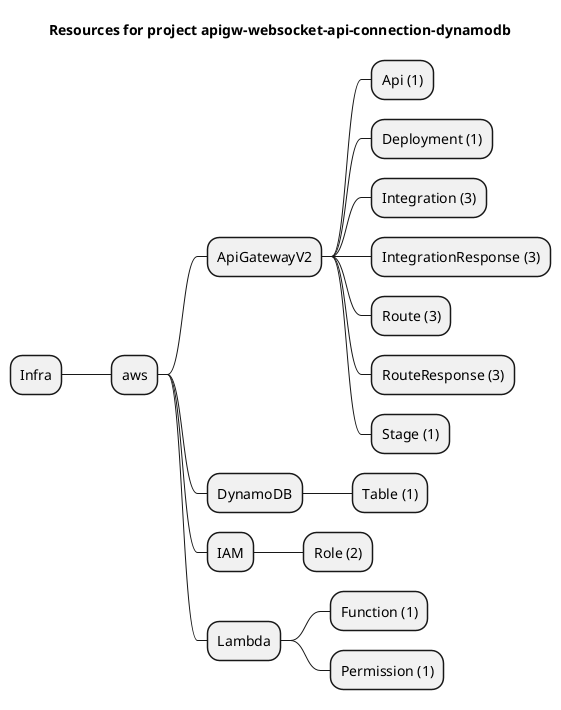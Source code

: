 @startmindmap
title Resources for project apigw-websocket-api-connection-dynamodb
skinparam monochrome true
+ Infra
++ aws
+++ ApiGatewayV2
++++ Api (1)
++++ Deployment (1)
++++ Integration (3)
++++ IntegrationResponse (3)
++++ Route (3)
++++ RouteResponse (3)
++++ Stage (1)
+++ DynamoDB
++++ Table (1)
+++ IAM
++++ Role (2)
+++ Lambda
++++ Function (1)
++++ Permission (1)
@endmindmap